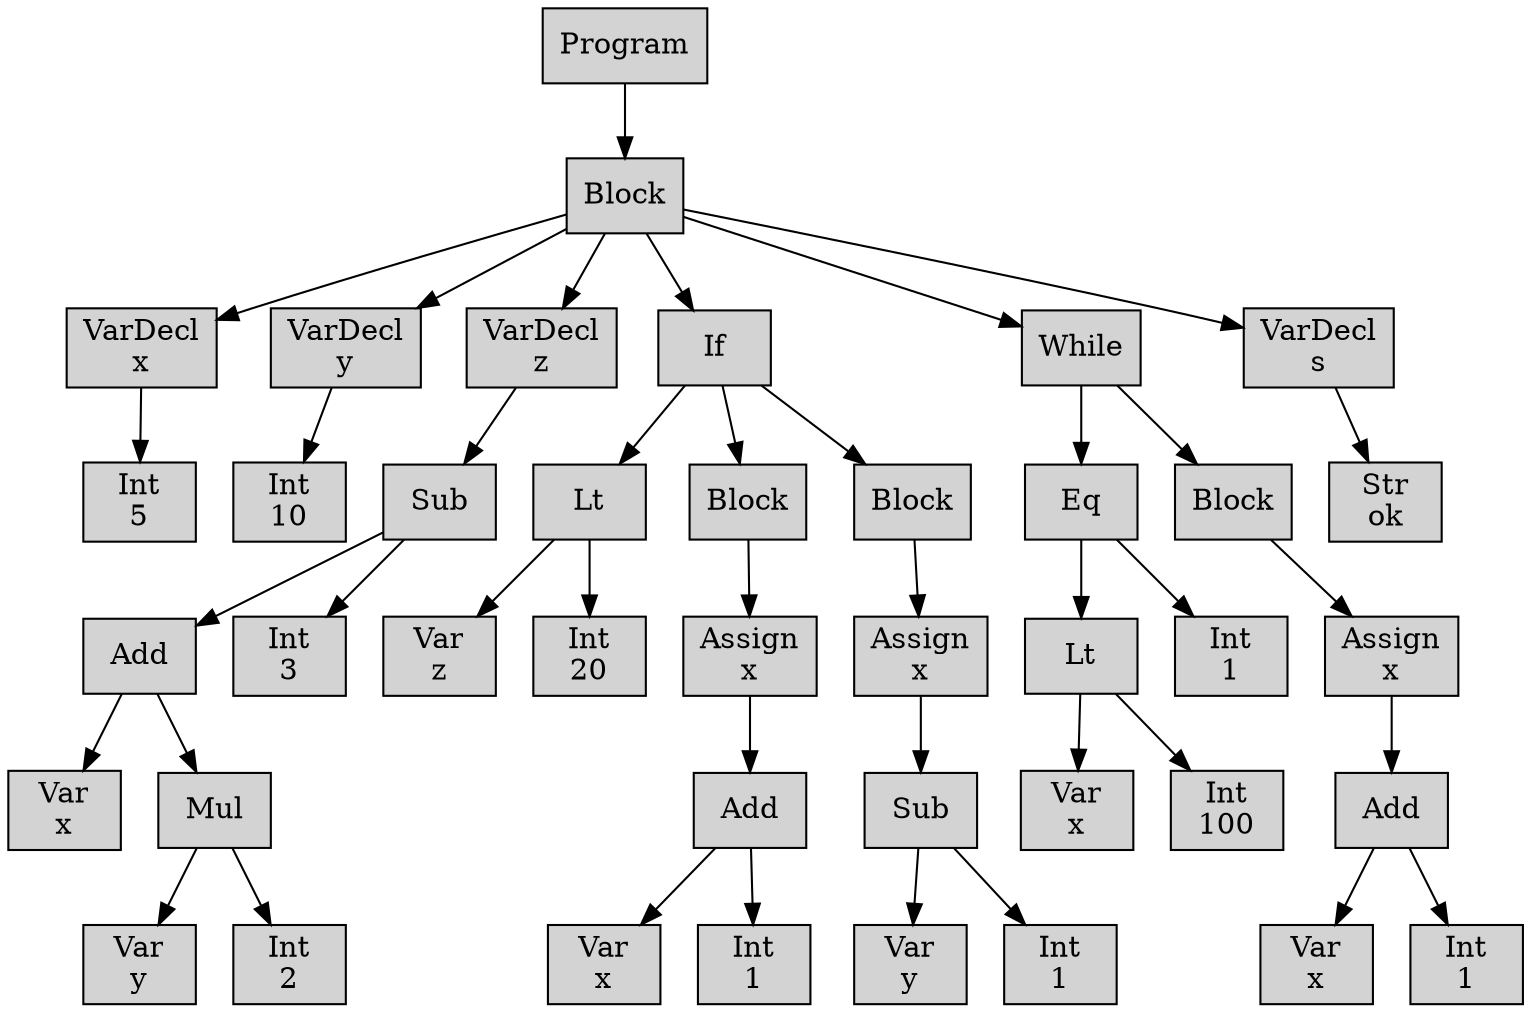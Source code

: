 digraph AST {
  node [shape=box, style=filled, fillcolor=lightgray];
  node0 [label="Program"]
  node1 [label="Block"]
  node0 -> node1
  node2 [label="VarDecl\nx"]
  node1 -> node2
  node3 [label="Int\n5"]
  node2 -> node3
  node4 [label="VarDecl\ny"]
  node1 -> node4
  node5 [label="Int\n10"]
  node4 -> node5
  node6 [label="VarDecl\nz"]
  node1 -> node6
  node7 [label="Sub"]
  node6 -> node7
  node8 [label="Add"]
  node7 -> node8
  node9 [label="Var\nx"]
  node8 -> node9
  node10 [label="Mul"]
  node8 -> node10
  node11 [label="Var\ny"]
  node10 -> node11
  node12 [label="Int\n2"]
  node10 -> node12
  node13 [label="Int\n3"]
  node7 -> node13
  node14 [label="If"]
  node1 -> node14
  node15 [label="Lt"]
  node14 -> node15
  node16 [label="Var\nz"]
  node15 -> node16
  node17 [label="Int\n20"]
  node15 -> node17
  node18 [label="Block"]
  node14 -> node18
  node19 [label="Assign\nx"]
  node18 -> node19
  node20 [label="Add"]
  node19 -> node20
  node21 [label="Var\nx"]
  node20 -> node21
  node22 [label="Int\n1"]
  node20 -> node22
  node23 [label="Block"]
  node14 -> node23
  node24 [label="Assign\nx"]
  node23 -> node24
  node25 [label="Sub"]
  node24 -> node25
  node26 [label="Var\ny"]
  node25 -> node26
  node27 [label="Int\n1"]
  node25 -> node27
  node28 [label="While"]
  node1 -> node28
  node29 [label="Eq"]
  node28 -> node29
  node30 [label="Lt"]
  node29 -> node30
  node31 [label="Var\nx"]
  node30 -> node31
  node32 [label="Int\n100"]
  node30 -> node32
  node33 [label="Int\n1"]
  node29 -> node33
  node34 [label="Block"]
  node28 -> node34
  node35 [label="Assign\nx"]
  node34 -> node35
  node36 [label="Add"]
  node35 -> node36
  node37 [label="Var\nx"]
  node36 -> node37
  node38 [label="Int\n1"]
  node36 -> node38
  node39 [label="VarDecl\ns"]
  node1 -> node39
  node40 [label="Str\nok"]
  node39 -> node40
}
